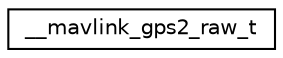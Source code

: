 digraph "Graphical Class Hierarchy"
{
 // INTERACTIVE_SVG=YES
  edge [fontname="Helvetica",fontsize="10",labelfontname="Helvetica",labelfontsize="10"];
  node [fontname="Helvetica",fontsize="10",shape=record];
  rankdir="LR";
  Node1 [label="__mavlink_gps2_raw_t",height=0.2,width=0.4,color="black", fillcolor="white", style="filled",URL="$struct____mavlink__gps2__raw__t.html"];
}
